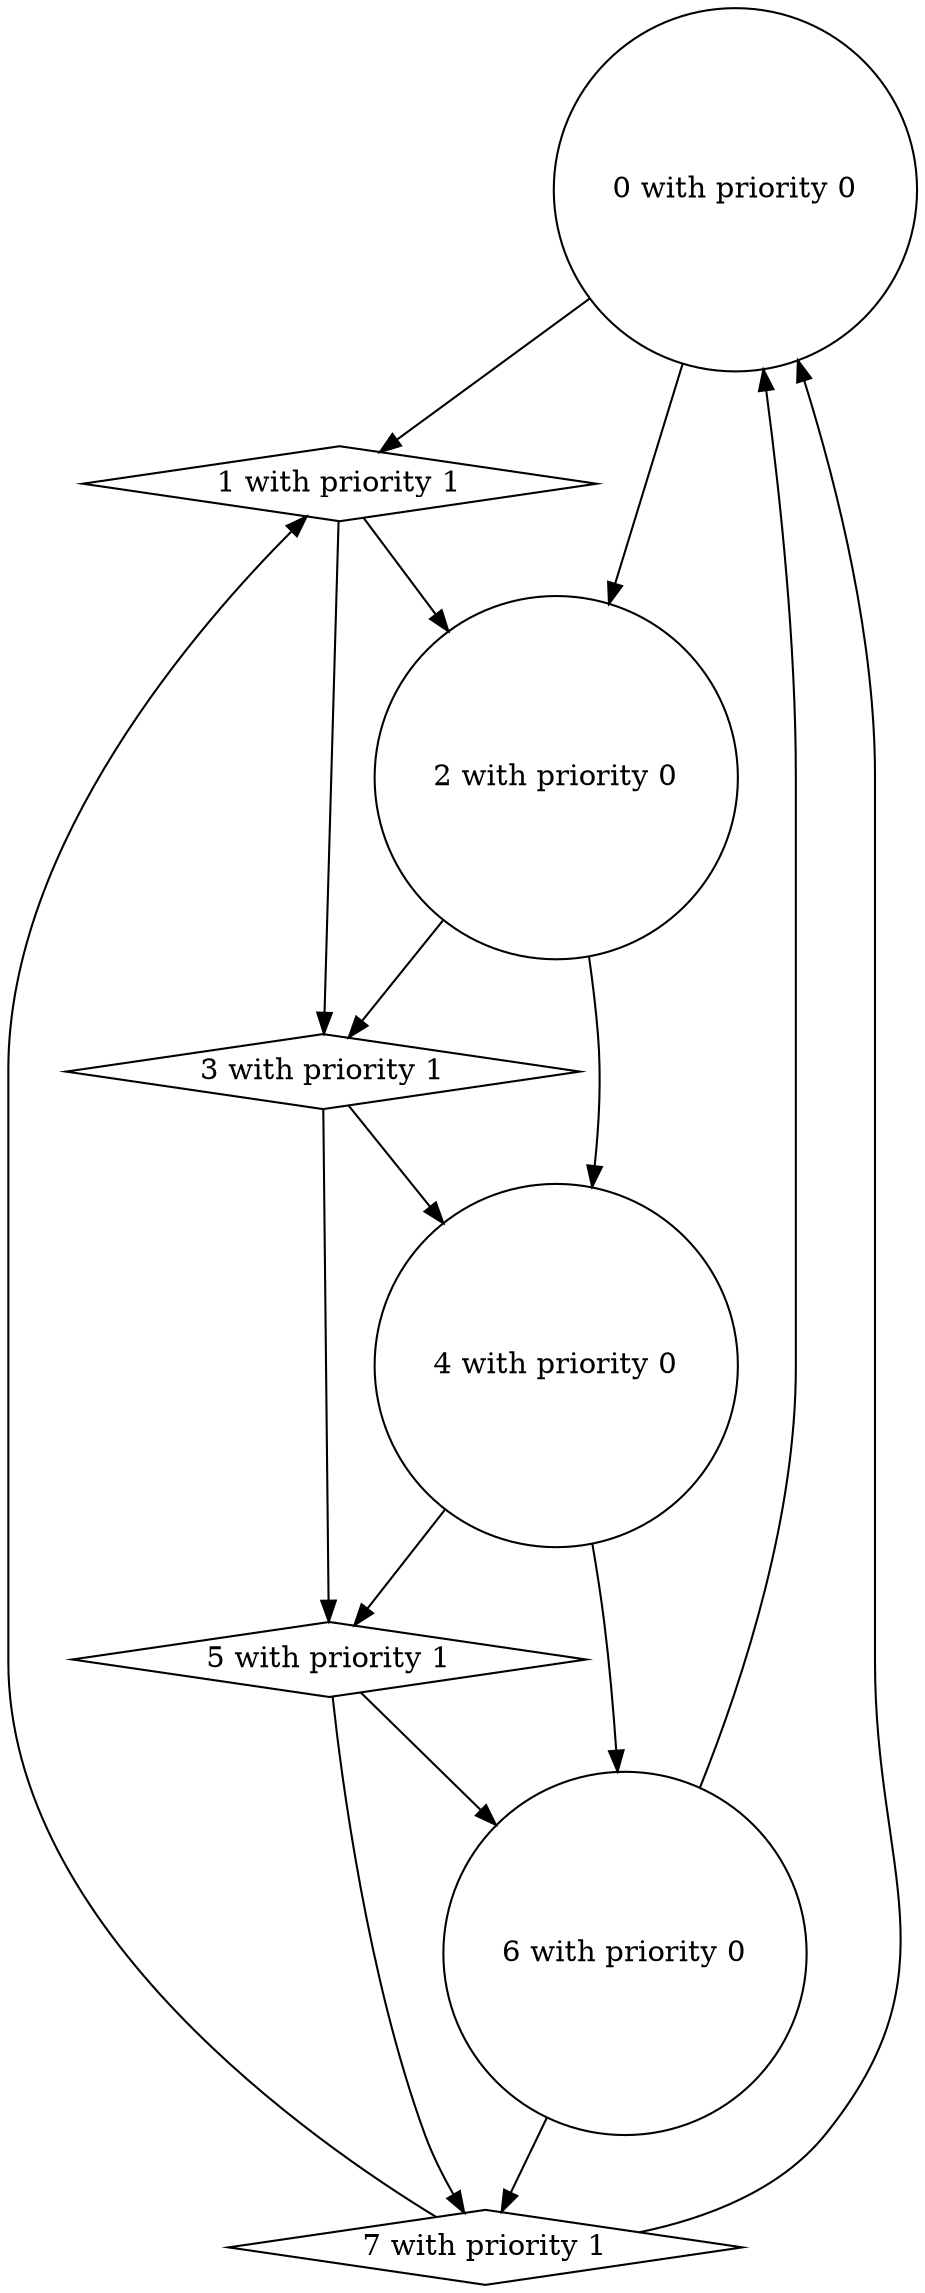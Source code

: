 digraph {
//graph [rankdir=LR]
0 [shape=circle, label="0 with priority 0"]
1 [shape=diamond, label="1 with priority 1"]
2 [shape=circle, label="2 with priority 0"]
3 [shape=diamond, label="3 with priority 1"]
4 [shape=circle, label="4 with priority 0"]
5 [shape=diamond, label="5 with priority 1"]
6 [shape=circle, label="6 with priority 0"]
7 [shape=diamond, label="7 with priority 1"]
0 -> 1;
0 -> 2;
1 -> 2;
1 -> 3;
2 -> 3;
2 -> 4;
3 -> 4;
3 -> 5;
4 -> 5;
4 -> 6;
5 -> 6;
5 -> 7;
6 -> 7;
6 -> 0;
7 -> 0;
7 -> 1;
}